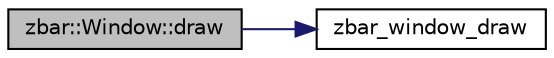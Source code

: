 digraph G
{
  edge [fontname="Helvetica",fontsize="10",labelfontname="Helvetica",labelfontsize="10"];
  node [fontname="Helvetica",fontsize="10",shape=record];
  rankdir=LR;
  Node1 [label="zbar::Window::draw",height=0.2,width=0.4,color="black", fillcolor="grey75", style="filled" fontcolor="black"];
  Node1 -> Node2 [color="midnightblue",fontsize="10",style="solid"];
  Node2 [label="zbar_window_draw",height=0.2,width=0.4,color="black", fillcolor="white", style="filled",URL="$zbar_8h.html#aa719d760008656cd3fbb1f3db3a3c59b"];
}
